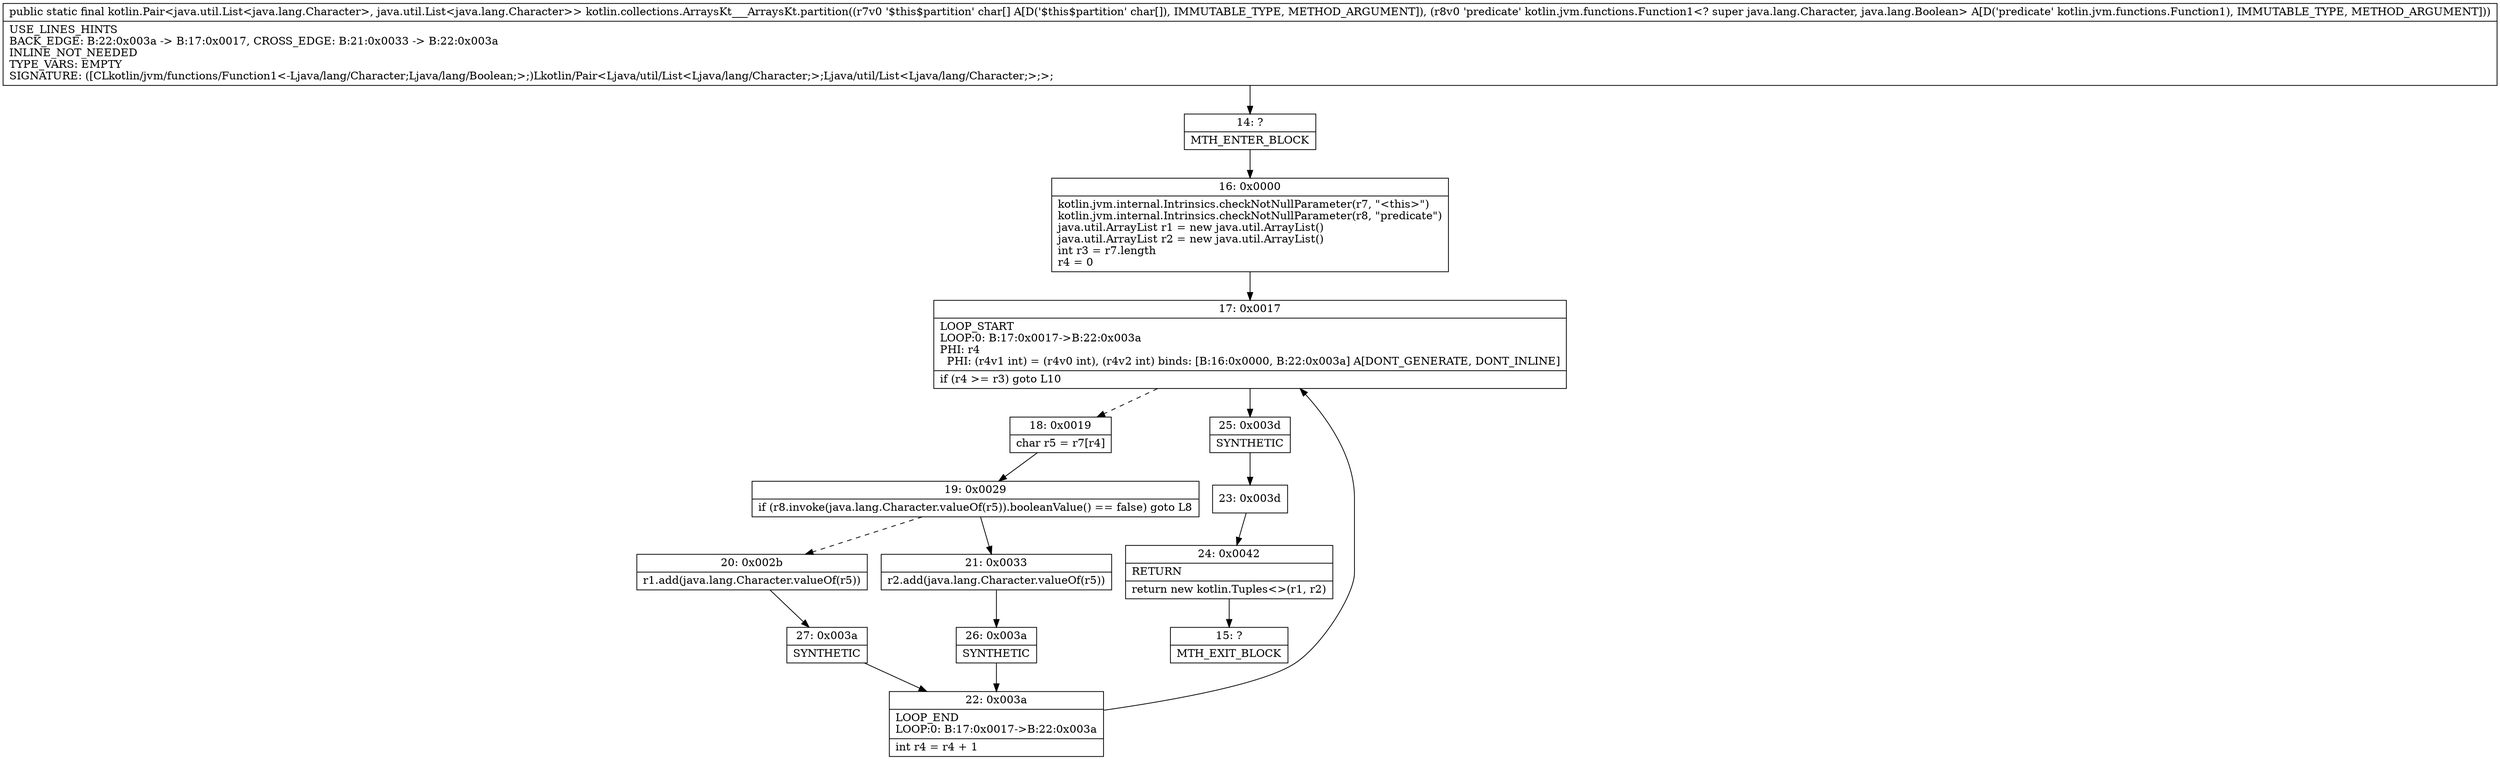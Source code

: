 digraph "CFG forkotlin.collections.ArraysKt___ArraysKt.partition([CLkotlin\/jvm\/functions\/Function1;)Lkotlin\/Pair;" {
Node_14 [shape=record,label="{14\:\ ?|MTH_ENTER_BLOCK\l}"];
Node_16 [shape=record,label="{16\:\ 0x0000|kotlin.jvm.internal.Intrinsics.checkNotNullParameter(r7, \"\<this\>\")\lkotlin.jvm.internal.Intrinsics.checkNotNullParameter(r8, \"predicate\")\ljava.util.ArrayList r1 = new java.util.ArrayList()\ljava.util.ArrayList r2 = new java.util.ArrayList()\lint r3 = r7.length\lr4 = 0\l}"];
Node_17 [shape=record,label="{17\:\ 0x0017|LOOP_START\lLOOP:0: B:17:0x0017\-\>B:22:0x003a\lPHI: r4 \l  PHI: (r4v1 int) = (r4v0 int), (r4v2 int) binds: [B:16:0x0000, B:22:0x003a] A[DONT_GENERATE, DONT_INLINE]\l|if (r4 \>= r3) goto L10\l}"];
Node_18 [shape=record,label="{18\:\ 0x0019|char r5 = r7[r4]\l}"];
Node_19 [shape=record,label="{19\:\ 0x0029|if (r8.invoke(java.lang.Character.valueOf(r5)).booleanValue() == false) goto L8\l}"];
Node_20 [shape=record,label="{20\:\ 0x002b|r1.add(java.lang.Character.valueOf(r5))\l}"];
Node_27 [shape=record,label="{27\:\ 0x003a|SYNTHETIC\l}"];
Node_22 [shape=record,label="{22\:\ 0x003a|LOOP_END\lLOOP:0: B:17:0x0017\-\>B:22:0x003a\l|int r4 = r4 + 1\l}"];
Node_21 [shape=record,label="{21\:\ 0x0033|r2.add(java.lang.Character.valueOf(r5))\l}"];
Node_26 [shape=record,label="{26\:\ 0x003a|SYNTHETIC\l}"];
Node_25 [shape=record,label="{25\:\ 0x003d|SYNTHETIC\l}"];
Node_23 [shape=record,label="{23\:\ 0x003d}"];
Node_24 [shape=record,label="{24\:\ 0x0042|RETURN\l|return new kotlin.Tuples\<\>(r1, r2)\l}"];
Node_15 [shape=record,label="{15\:\ ?|MTH_EXIT_BLOCK\l}"];
MethodNode[shape=record,label="{public static final kotlin.Pair\<java.util.List\<java.lang.Character\>, java.util.List\<java.lang.Character\>\> kotlin.collections.ArraysKt___ArraysKt.partition((r7v0 '$this$partition' char[] A[D('$this$partition' char[]), IMMUTABLE_TYPE, METHOD_ARGUMENT]), (r8v0 'predicate' kotlin.jvm.functions.Function1\<? super java.lang.Character, java.lang.Boolean\> A[D('predicate' kotlin.jvm.functions.Function1), IMMUTABLE_TYPE, METHOD_ARGUMENT]))  | USE_LINES_HINTS\lBACK_EDGE: B:22:0x003a \-\> B:17:0x0017, CROSS_EDGE: B:21:0x0033 \-\> B:22:0x003a\lINLINE_NOT_NEEDED\lTYPE_VARS: EMPTY\lSIGNATURE: ([CLkotlin\/jvm\/functions\/Function1\<\-Ljava\/lang\/Character;Ljava\/lang\/Boolean;\>;)Lkotlin\/Pair\<Ljava\/util\/List\<Ljava\/lang\/Character;\>;Ljava\/util\/List\<Ljava\/lang\/Character;\>;\>;\l}"];
MethodNode -> Node_14;Node_14 -> Node_16;
Node_16 -> Node_17;
Node_17 -> Node_18[style=dashed];
Node_17 -> Node_25;
Node_18 -> Node_19;
Node_19 -> Node_20[style=dashed];
Node_19 -> Node_21;
Node_20 -> Node_27;
Node_27 -> Node_22;
Node_22 -> Node_17;
Node_21 -> Node_26;
Node_26 -> Node_22;
Node_25 -> Node_23;
Node_23 -> Node_24;
Node_24 -> Node_15;
}

